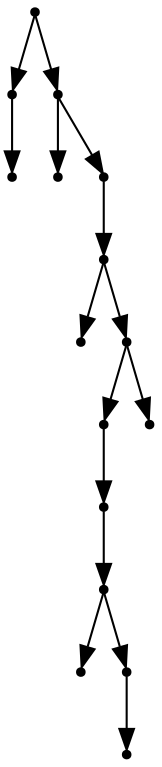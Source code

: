 digraph {
  15 [shape=point];
  1 [shape=point];
  0 [shape=point];
  14 [shape=point];
  2 [shape=point];
  13 [shape=point];
  12 [shape=point];
  3 [shape=point];
  11 [shape=point];
  9 [shape=point];
  8 [shape=point];
  7 [shape=point];
  4 [shape=point];
  6 [shape=point];
  5 [shape=point];
  10 [shape=point];
15 -> 1;
1 -> 0;
15 -> 14;
14 -> 2;
14 -> 13;
13 -> 12;
12 -> 3;
12 -> 11;
11 -> 9;
9 -> 8;
8 -> 7;
7 -> 4;
7 -> 6;
6 -> 5;
11 -> 10;
}
